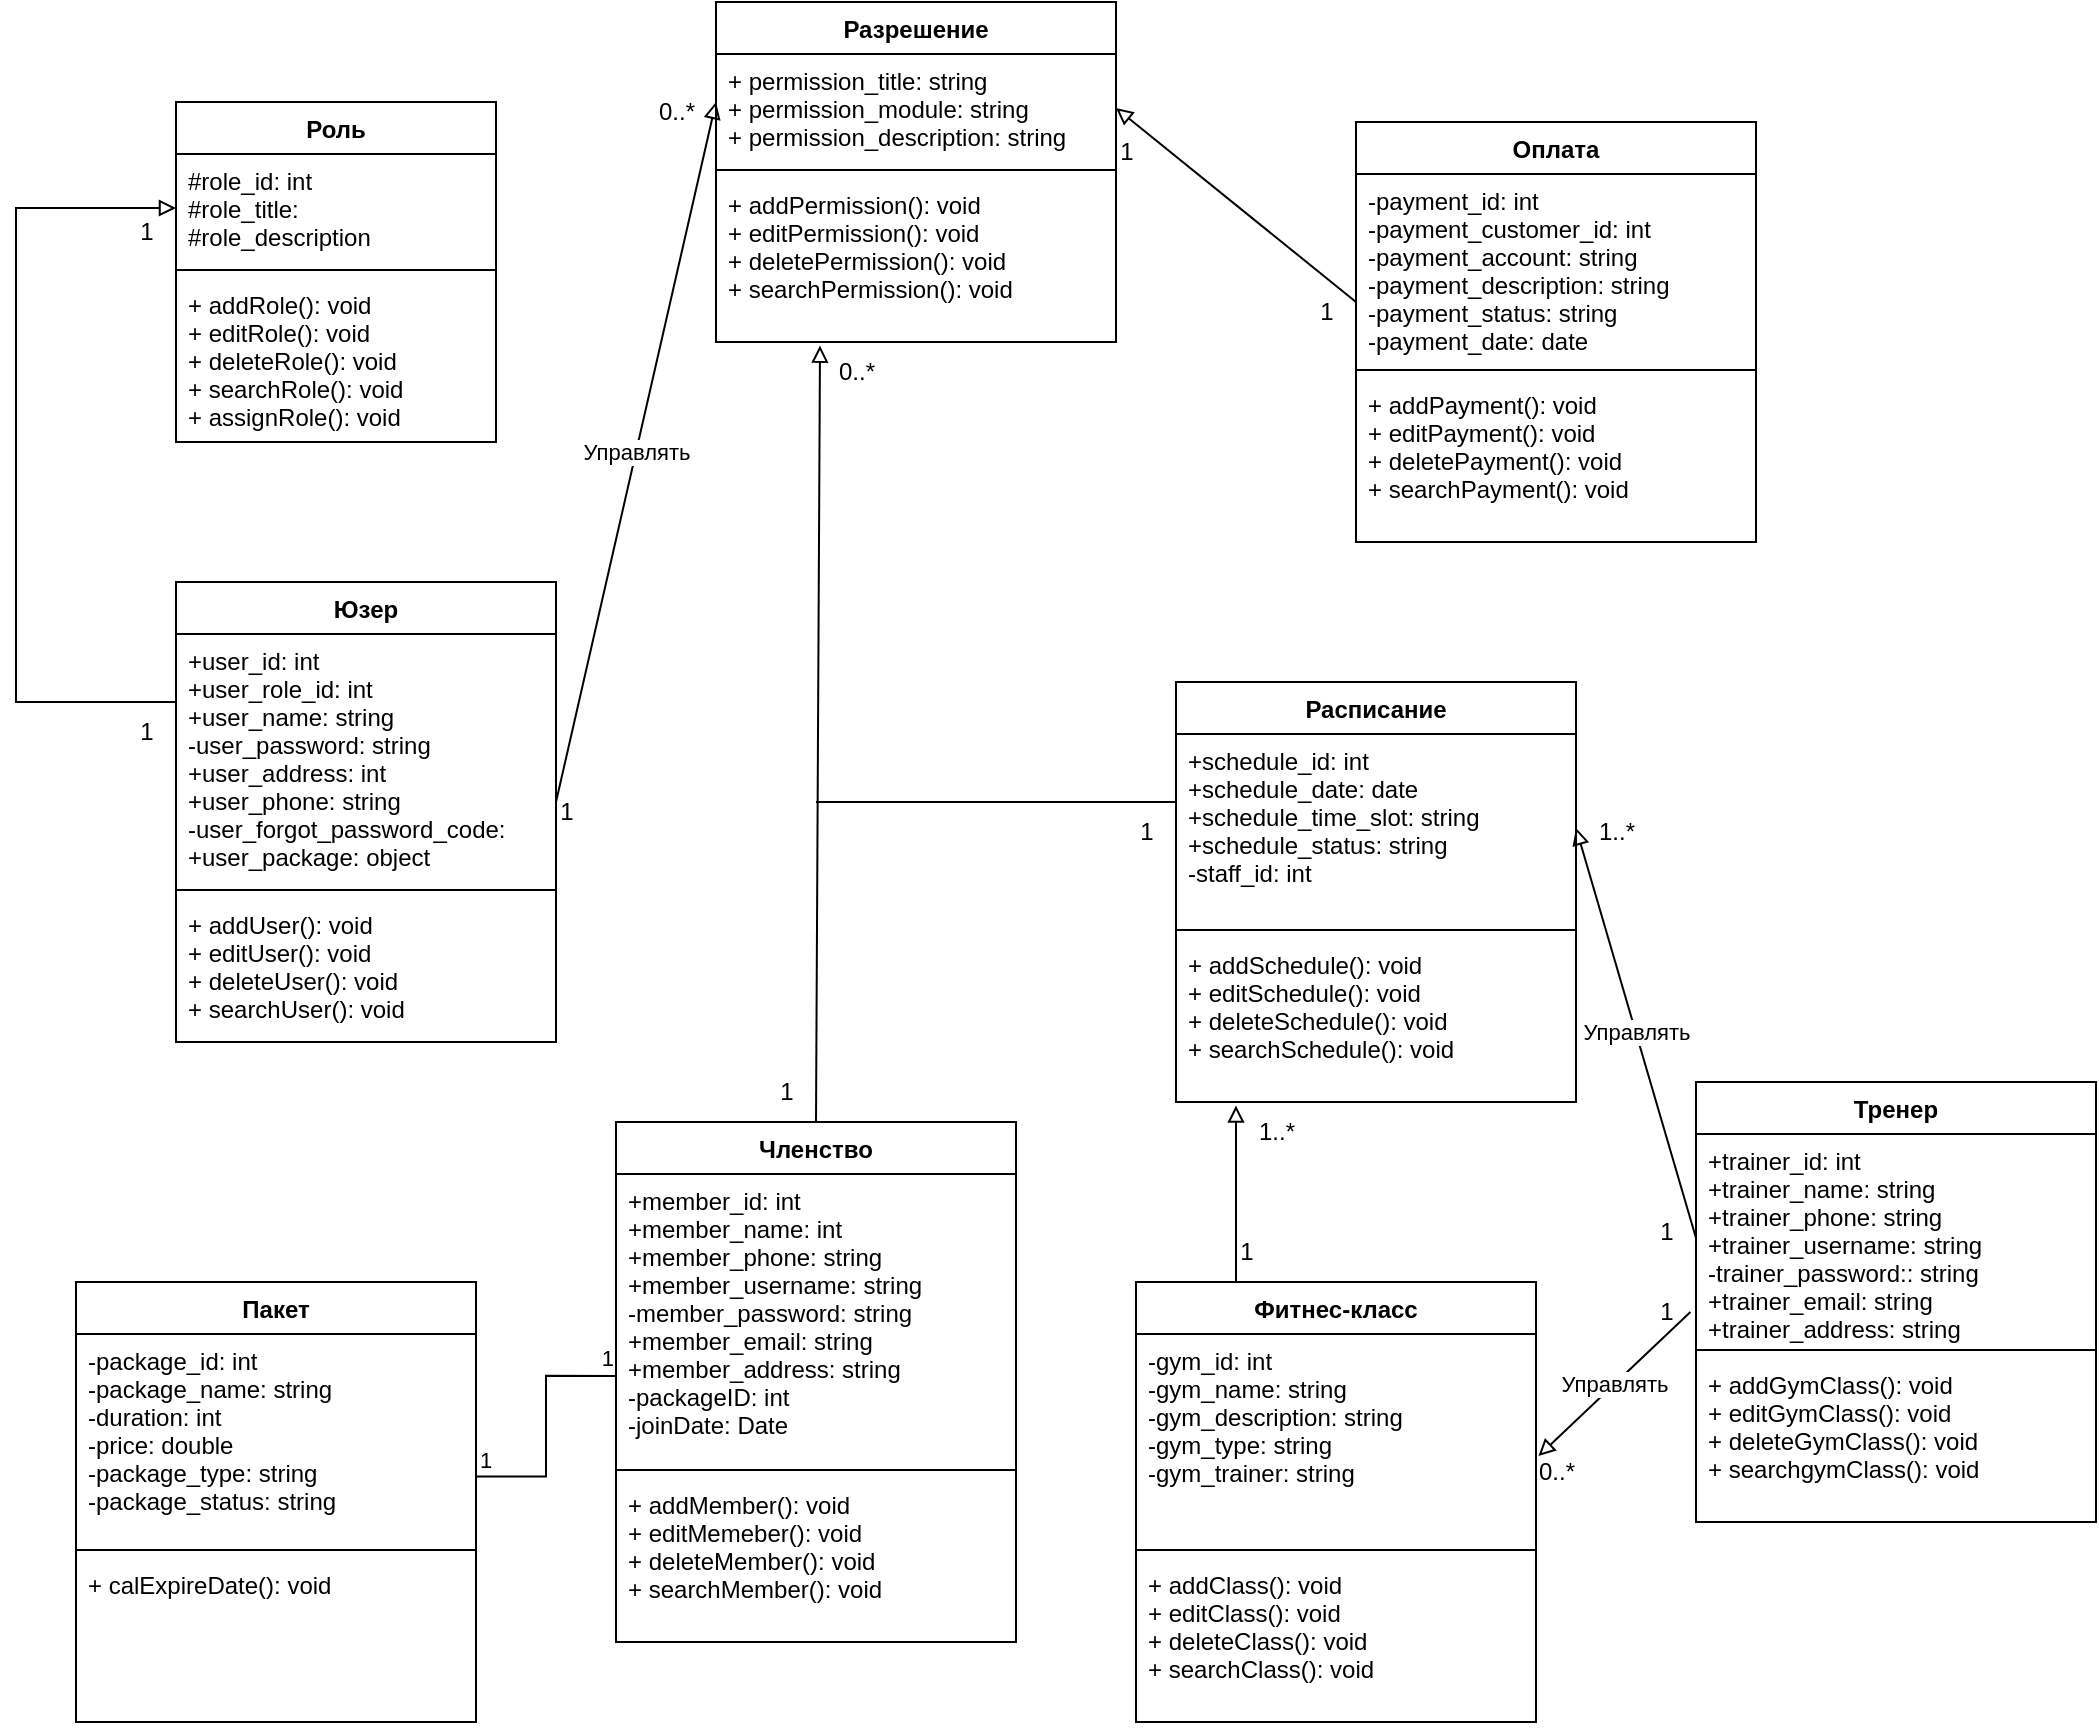 <mxfile version="20.6.0" type="github">
  <diagram id="WYeUHidmFiiZNaIuLNMJ" name="Trang-1">
    <mxGraphModel dx="1221" dy="726" grid="1" gridSize="10" guides="1" tooltips="1" connect="1" arrows="1" fold="1" page="1" pageScale="1" pageWidth="1200" pageHeight="1000" math="0" shadow="0">
      <root>
        <mxCell id="0" />
        <mxCell id="1" parent="0" />
        <mxCell id="-pLYyJbbYM-8aUXMgN09-1" value="Роль" style="swimlane;fontStyle=1;align=center;verticalAlign=top;childLayout=stackLayout;horizontal=1;startSize=26;horizontalStack=0;resizeParent=1;resizeParentMax=0;resizeLast=0;collapsible=1;marginBottom=0;" parent="1" vertex="1">
          <mxGeometry x="120" y="100" width="160" height="170" as="geometry" />
        </mxCell>
        <mxCell id="-pLYyJbbYM-8aUXMgN09-2" value="#role_id: int&#xa;#role_title:&#xa;#role_description&#xa;" style="text;strokeColor=none;fillColor=none;align=left;verticalAlign=top;spacingLeft=4;spacingRight=4;overflow=hidden;rotatable=0;points=[[0,0.5],[1,0.5]];portConstraint=eastwest;" parent="-pLYyJbbYM-8aUXMgN09-1" vertex="1">
          <mxGeometry y="26" width="160" height="54" as="geometry" />
        </mxCell>
        <mxCell id="-pLYyJbbYM-8aUXMgN09-3" value="" style="line;strokeWidth=1;fillColor=none;align=left;verticalAlign=middle;spacingTop=-1;spacingLeft=3;spacingRight=3;rotatable=0;labelPosition=right;points=[];portConstraint=eastwest;strokeColor=inherit;" parent="-pLYyJbbYM-8aUXMgN09-1" vertex="1">
          <mxGeometry y="80" width="160" height="8" as="geometry" />
        </mxCell>
        <mxCell id="-pLYyJbbYM-8aUXMgN09-4" value="+ addRole(): void&#xa;+ editRole(): void&#xa;+ deleteRole(): void&#xa;+ searchRole(): void&#xa;+ assignRole(): void" style="text;strokeColor=none;fillColor=none;align=left;verticalAlign=top;spacingLeft=4;spacingRight=4;overflow=hidden;rotatable=0;points=[[0,0.5],[1,0.5]];portConstraint=eastwest;" parent="-pLYyJbbYM-8aUXMgN09-1" vertex="1">
          <mxGeometry y="88" width="160" height="82" as="geometry" />
        </mxCell>
        <mxCell id="-pLYyJbbYM-8aUXMgN09-5" value="Разрешение" style="swimlane;fontStyle=1;align=center;verticalAlign=top;childLayout=stackLayout;horizontal=1;startSize=26;horizontalStack=0;resizeParent=1;resizeParentMax=0;resizeLast=0;collapsible=1;marginBottom=0;" parent="1" vertex="1">
          <mxGeometry x="390" y="50" width="200" height="170" as="geometry" />
        </mxCell>
        <mxCell id="-pLYyJbbYM-8aUXMgN09-6" value="+ permission_title: string&#xa;+ permission_module: string&#xa;+ permission_description: string&#xa;" style="text;strokeColor=none;fillColor=none;align=left;verticalAlign=top;spacingLeft=4;spacingRight=4;overflow=hidden;rotatable=0;points=[[0,0.5],[1,0.5]];portConstraint=eastwest;" parent="-pLYyJbbYM-8aUXMgN09-5" vertex="1">
          <mxGeometry y="26" width="200" height="54" as="geometry" />
        </mxCell>
        <mxCell id="-pLYyJbbYM-8aUXMgN09-7" value="" style="line;strokeWidth=1;fillColor=none;align=left;verticalAlign=middle;spacingTop=-1;spacingLeft=3;spacingRight=3;rotatable=0;labelPosition=right;points=[];portConstraint=eastwest;strokeColor=inherit;" parent="-pLYyJbbYM-8aUXMgN09-5" vertex="1">
          <mxGeometry y="80" width="200" height="8" as="geometry" />
        </mxCell>
        <mxCell id="-pLYyJbbYM-8aUXMgN09-8" value="+ addPermission(): void&#xa;+ editPermission(): void&#xa;+ deletePermission(): void&#xa;+ searchPermission(): void" style="text;strokeColor=none;fillColor=none;align=left;verticalAlign=top;spacingLeft=4;spacingRight=4;overflow=hidden;rotatable=0;points=[[0,0.5],[1,0.5]];portConstraint=eastwest;" parent="-pLYyJbbYM-8aUXMgN09-5" vertex="1">
          <mxGeometry y="88" width="200" height="82" as="geometry" />
        </mxCell>
        <mxCell id="-pLYyJbbYM-8aUXMgN09-11" value="Управлять" style="endArrow=block;endFill=0;html=1;rounded=0;entryX=0;entryY=0.5;entryDx=0;entryDy=0;" parent="1" edge="1">
          <mxGeometry width="160" relative="1" as="geometry">
            <mxPoint x="310" y="450" as="sourcePoint" />
            <mxPoint x="390" y="100" as="targetPoint" />
            <Array as="points" />
          </mxGeometry>
        </mxCell>
        <mxCell id="-pLYyJbbYM-8aUXMgN09-13" value="Юзер" style="swimlane;fontStyle=1;align=center;verticalAlign=top;childLayout=stackLayout;horizontal=1;startSize=26;horizontalStack=0;resizeParent=1;resizeParentMax=0;resizeLast=0;collapsible=1;marginBottom=0;" parent="1" vertex="1">
          <mxGeometry x="120" y="340" width="190" height="230" as="geometry" />
        </mxCell>
        <mxCell id="-pLYyJbbYM-8aUXMgN09-14" value="+user_id: int&#xa;+user_role_id: int&#xa;+user_name: string&#xa;-user_password: string&#xa;+user_address: int&#xa;+user_phone: string&#xa;-user_forgot_password_code: &#xa;+user_package: object&#xa;" style="text;strokeColor=none;fillColor=none;align=left;verticalAlign=top;spacingLeft=4;spacingRight=4;overflow=hidden;rotatable=0;points=[[0,0.5],[1,0.5]];portConstraint=eastwest;" parent="-pLYyJbbYM-8aUXMgN09-13" vertex="1">
          <mxGeometry y="26" width="190" height="124" as="geometry" />
        </mxCell>
        <mxCell id="-pLYyJbbYM-8aUXMgN09-12" value="" style="endArrow=block;endFill=0;html=1;rounded=0;exitX=1;exitY=0.5;exitDx=0;exitDy=0;entryX=0;entryY=0.5;entryDx=0;entryDy=0;" parent="-pLYyJbbYM-8aUXMgN09-13" target="-pLYyJbbYM-8aUXMgN09-2" edge="1">
          <mxGeometry width="160" relative="1" as="geometry">
            <mxPoint y="60" as="sourcePoint" />
            <mxPoint x="100" y="-70" as="targetPoint" />
            <Array as="points">
              <mxPoint x="-80" y="60" />
              <mxPoint x="-80" y="-187" />
            </Array>
          </mxGeometry>
        </mxCell>
        <mxCell id="-pLYyJbbYM-8aUXMgN09-15" value="" style="line;strokeWidth=1;fillColor=none;align=left;verticalAlign=middle;spacingTop=-1;spacingLeft=3;spacingRight=3;rotatable=0;labelPosition=right;points=[];portConstraint=eastwest;strokeColor=inherit;" parent="-pLYyJbbYM-8aUXMgN09-13" vertex="1">
          <mxGeometry y="150" width="190" height="8" as="geometry" />
        </mxCell>
        <mxCell id="-pLYyJbbYM-8aUXMgN09-16" value="+ addUser(): void&#xa;+ editUser(): void&#xa;+ deleteUser(): void&#xa;+ searchUser(): void" style="text;strokeColor=none;fillColor=none;align=left;verticalAlign=top;spacingLeft=4;spacingRight=4;overflow=hidden;rotatable=0;points=[[0,0.5],[1,0.5]];portConstraint=eastwest;" parent="-pLYyJbbYM-8aUXMgN09-13" vertex="1">
          <mxGeometry y="158" width="190" height="72" as="geometry" />
        </mxCell>
        <mxCell id="NXQbgoOT6J30_Qj2V6Mh-7" value="Членство" style="swimlane;fontStyle=1;align=center;verticalAlign=top;childLayout=stackLayout;horizontal=1;startSize=26;horizontalStack=0;resizeParent=1;resizeParentMax=0;resizeLast=0;collapsible=1;marginBottom=0;" vertex="1" parent="1">
          <mxGeometry x="340" y="610" width="200" height="260" as="geometry" />
        </mxCell>
        <mxCell id="NXQbgoOT6J30_Qj2V6Mh-8" value="+member_id: int&#xa;+member_name: int&#xa;+member_phone: string&#xa;+member_username: string&#xa;-member_password: string&#xa;+member_email: string&#xa;+member_address: string &#xa;-packageID: int&#xa;-joinDate: Date" style="text;strokeColor=none;fillColor=none;align=left;verticalAlign=top;spacingLeft=4;spacingRight=4;overflow=hidden;rotatable=0;points=[[0,0.5],[1,0.5]];portConstraint=eastwest;" vertex="1" parent="NXQbgoOT6J30_Qj2V6Mh-7">
          <mxGeometry y="26" width="200" height="144" as="geometry" />
        </mxCell>
        <mxCell id="NXQbgoOT6J30_Qj2V6Mh-9" value="" style="line;strokeWidth=1;fillColor=none;align=left;verticalAlign=middle;spacingTop=-1;spacingLeft=3;spacingRight=3;rotatable=0;labelPosition=right;points=[];portConstraint=eastwest;strokeColor=inherit;" vertex="1" parent="NXQbgoOT6J30_Qj2V6Mh-7">
          <mxGeometry y="170" width="200" height="8" as="geometry" />
        </mxCell>
        <mxCell id="NXQbgoOT6J30_Qj2V6Mh-10" value="+ addMember(): void&#xa;+ editMemeber(): void&#xa;+ deleteMember(): void&#xa;+ searchMember(): void" style="text;strokeColor=none;fillColor=none;align=left;verticalAlign=top;spacingLeft=4;spacingRight=4;overflow=hidden;rotatable=0;points=[[0,0.5],[1,0.5]];portConstraint=eastwest;" vertex="1" parent="NXQbgoOT6J30_Qj2V6Mh-7">
          <mxGeometry y="178" width="200" height="82" as="geometry" />
        </mxCell>
        <mxCell id="NXQbgoOT6J30_Qj2V6Mh-12" value="Пакет" style="swimlane;fontStyle=1;align=center;verticalAlign=top;childLayout=stackLayout;horizontal=1;startSize=26;horizontalStack=0;resizeParent=1;resizeParentMax=0;resizeLast=0;collapsible=1;marginBottom=0;" vertex="1" parent="1">
          <mxGeometry x="70" y="690" width="200" height="220" as="geometry" />
        </mxCell>
        <mxCell id="NXQbgoOT6J30_Qj2V6Mh-13" value="-package_id: int&#xa;-package_name: string&#xa;-duration: int&#xa;-price: double&#xa;-package_type: string&#xa;-package_status: string" style="text;strokeColor=none;fillColor=none;align=left;verticalAlign=top;spacingLeft=4;spacingRight=4;overflow=hidden;rotatable=0;points=[[0,0.5],[1,0.5]];portConstraint=eastwest;" vertex="1" parent="NXQbgoOT6J30_Qj2V6Mh-12">
          <mxGeometry y="26" width="200" height="104" as="geometry" />
        </mxCell>
        <mxCell id="NXQbgoOT6J30_Qj2V6Mh-14" value="" style="line;strokeWidth=1;fillColor=none;align=left;verticalAlign=middle;spacingTop=-1;spacingLeft=3;spacingRight=3;rotatable=0;labelPosition=right;points=[];portConstraint=eastwest;strokeColor=inherit;" vertex="1" parent="NXQbgoOT6J30_Qj2V6Mh-12">
          <mxGeometry y="130" width="200" height="8" as="geometry" />
        </mxCell>
        <mxCell id="NXQbgoOT6J30_Qj2V6Mh-15" value="+ calExpireDate(): void" style="text;strokeColor=none;fillColor=none;align=left;verticalAlign=top;spacingLeft=4;spacingRight=4;overflow=hidden;rotatable=0;points=[[0,0.5],[1,0.5]];portConstraint=eastwest;" vertex="1" parent="NXQbgoOT6J30_Qj2V6Mh-12">
          <mxGeometry y="138" width="200" height="82" as="geometry" />
        </mxCell>
        <mxCell id="NXQbgoOT6J30_Qj2V6Mh-17" value="" style="endArrow=none;html=1;edgeStyle=orthogonalEdgeStyle;rounded=0;exitX=1;exitY=0.685;exitDx=0;exitDy=0;exitPerimeter=0;entryX=-0.002;entryY=0.701;entryDx=0;entryDy=0;entryPerimeter=0;" edge="1" parent="1" source="NXQbgoOT6J30_Qj2V6Mh-13" target="NXQbgoOT6J30_Qj2V6Mh-8">
          <mxGeometry relative="1" as="geometry">
            <mxPoint x="300" y="750" as="sourcePoint" />
            <mxPoint x="460" y="750" as="targetPoint" />
          </mxGeometry>
        </mxCell>
        <mxCell id="NXQbgoOT6J30_Qj2V6Mh-18" value="1" style="edgeLabel;resizable=0;html=1;align=left;verticalAlign=bottom;" connectable="0" vertex="1" parent="NXQbgoOT6J30_Qj2V6Mh-17">
          <mxGeometry x="-1" relative="1" as="geometry" />
        </mxCell>
        <mxCell id="NXQbgoOT6J30_Qj2V6Mh-19" value="1" style="edgeLabel;resizable=0;html=1;align=right;verticalAlign=bottom;" connectable="0" vertex="1" parent="NXQbgoOT6J30_Qj2V6Mh-17">
          <mxGeometry x="1" relative="1" as="geometry" />
        </mxCell>
        <mxCell id="NXQbgoOT6J30_Qj2V6Mh-20" value="" style="endArrow=block;endFill=0;html=1;rounded=0;exitX=0.5;exitY=0;exitDx=0;exitDy=0;entryX=0.26;entryY=1.022;entryDx=0;entryDy=0;entryPerimeter=0;" edge="1" parent="1" source="NXQbgoOT6J30_Qj2V6Mh-7" target="-pLYyJbbYM-8aUXMgN09-8">
          <mxGeometry width="160" relative="1" as="geometry">
            <mxPoint x="360" y="450" as="sourcePoint" />
            <mxPoint x="520" y="450" as="targetPoint" />
          </mxGeometry>
        </mxCell>
        <mxCell id="NXQbgoOT6J30_Qj2V6Mh-21" value="Расписание" style="swimlane;fontStyle=1;align=center;verticalAlign=top;childLayout=stackLayout;horizontal=1;startSize=26;horizontalStack=0;resizeParent=1;resizeParentMax=0;resizeLast=0;collapsible=1;marginBottom=0;" vertex="1" parent="1">
          <mxGeometry x="620" y="390" width="200" height="210" as="geometry" />
        </mxCell>
        <mxCell id="NXQbgoOT6J30_Qj2V6Mh-22" value="+schedule_id: int&#xa;+schedule_date: date&#xa;+schedule_time_slot: string&#xa;+schedule_status: string&#xa;-staff_id: int" style="text;strokeColor=none;fillColor=none;align=left;verticalAlign=top;spacingLeft=4;spacingRight=4;overflow=hidden;rotatable=0;points=[[0,0.5],[1,0.5]];portConstraint=eastwest;" vertex="1" parent="NXQbgoOT6J30_Qj2V6Mh-21">
          <mxGeometry y="26" width="200" height="94" as="geometry" />
        </mxCell>
        <mxCell id="NXQbgoOT6J30_Qj2V6Mh-23" value="" style="line;strokeWidth=1;fillColor=none;align=left;verticalAlign=middle;spacingTop=-1;spacingLeft=3;spacingRight=3;rotatable=0;labelPosition=right;points=[];portConstraint=eastwest;strokeColor=inherit;" vertex="1" parent="NXQbgoOT6J30_Qj2V6Mh-21">
          <mxGeometry y="120" width="200" height="8" as="geometry" />
        </mxCell>
        <mxCell id="NXQbgoOT6J30_Qj2V6Mh-24" value="+ addSchedule(): void&#xa;+ editSchedule(): void&#xa;+ deleteSchedule(): void&#xa;+ searchSchedule(): void" style="text;strokeColor=none;fillColor=none;align=left;verticalAlign=top;spacingLeft=4;spacingRight=4;overflow=hidden;rotatable=0;points=[[0,0.5],[1,0.5]];portConstraint=eastwest;" vertex="1" parent="NXQbgoOT6J30_Qj2V6Mh-21">
          <mxGeometry y="128" width="200" height="82" as="geometry" />
        </mxCell>
        <mxCell id="NXQbgoOT6J30_Qj2V6Mh-27" value="" style="endArrow=none;html=1;edgeStyle=orthogonalEdgeStyle;rounded=0;" edge="1" parent="1">
          <mxGeometry relative="1" as="geometry">
            <mxPoint x="440" y="450" as="sourcePoint" />
            <mxPoint x="620" y="450" as="targetPoint" />
          </mxGeometry>
        </mxCell>
        <mxCell id="NXQbgoOT6J30_Qj2V6Mh-30" value="Фитнес-класс" style="swimlane;fontStyle=1;align=center;verticalAlign=top;childLayout=stackLayout;horizontal=1;startSize=26;horizontalStack=0;resizeParent=1;resizeParentMax=0;resizeLast=0;collapsible=1;marginBottom=0;" vertex="1" parent="1">
          <mxGeometry x="600" y="690" width="200" height="220" as="geometry" />
        </mxCell>
        <mxCell id="NXQbgoOT6J30_Qj2V6Mh-31" value="-gym_id: int&#xa;-gym_name: string&#xa;-gym_description: string&#xa;-gym_type: string&#xa;-gym_trainer: string" style="text;strokeColor=none;fillColor=none;align=left;verticalAlign=top;spacingLeft=4;spacingRight=4;overflow=hidden;rotatable=0;points=[[0,0.5],[1,0.5]];portConstraint=eastwest;" vertex="1" parent="NXQbgoOT6J30_Qj2V6Mh-30">
          <mxGeometry y="26" width="200" height="104" as="geometry" />
        </mxCell>
        <mxCell id="NXQbgoOT6J30_Qj2V6Mh-32" value="" style="line;strokeWidth=1;fillColor=none;align=left;verticalAlign=middle;spacingTop=-1;spacingLeft=3;spacingRight=3;rotatable=0;labelPosition=right;points=[];portConstraint=eastwest;strokeColor=inherit;" vertex="1" parent="NXQbgoOT6J30_Qj2V6Mh-30">
          <mxGeometry y="130" width="200" height="8" as="geometry" />
        </mxCell>
        <mxCell id="NXQbgoOT6J30_Qj2V6Mh-33" value="+ addClass(): void&#xa;+ editClass(): void&#xa;+ deleteClass(): void&#xa;+ searchClass(): void" style="text;strokeColor=none;fillColor=none;align=left;verticalAlign=top;spacingLeft=4;spacingRight=4;overflow=hidden;rotatable=0;points=[[0,0.5],[1,0.5]];portConstraint=eastwest;" vertex="1" parent="NXQbgoOT6J30_Qj2V6Mh-30">
          <mxGeometry y="138" width="200" height="82" as="geometry" />
        </mxCell>
        <mxCell id="NXQbgoOT6J30_Qj2V6Mh-34" value="" style="endArrow=block;endFill=0;html=1;rounded=0;exitX=0.25;exitY=0;exitDx=0;exitDy=0;entryX=0.15;entryY=1.022;entryDx=0;entryDy=0;entryPerimeter=0;" edge="1" parent="1" source="NXQbgoOT6J30_Qj2V6Mh-30" target="NXQbgoOT6J30_Qj2V6Mh-24">
          <mxGeometry width="160" relative="1" as="geometry">
            <mxPoint x="490" y="550" as="sourcePoint" />
            <mxPoint x="650" y="550" as="targetPoint" />
          </mxGeometry>
        </mxCell>
        <mxCell id="NXQbgoOT6J30_Qj2V6Mh-35" value="Оплата" style="swimlane;fontStyle=1;align=center;verticalAlign=top;childLayout=stackLayout;horizontal=1;startSize=26;horizontalStack=0;resizeParent=1;resizeParentMax=0;resizeLast=0;collapsible=1;marginBottom=0;" vertex="1" parent="1">
          <mxGeometry x="710" y="110" width="200" height="210" as="geometry" />
        </mxCell>
        <mxCell id="NXQbgoOT6J30_Qj2V6Mh-36" value="-payment_id: int&#xa;-payment_customer_id: int&#xa;-payment_account: string&#xa;-payment_description: string&#xa;-payment_status: string&#xa;-payment_date: date" style="text;strokeColor=none;fillColor=none;align=left;verticalAlign=top;spacingLeft=4;spacingRight=4;overflow=hidden;rotatable=0;points=[[0,0.5],[1,0.5]];portConstraint=eastwest;" vertex="1" parent="NXQbgoOT6J30_Qj2V6Mh-35">
          <mxGeometry y="26" width="200" height="94" as="geometry" />
        </mxCell>
        <mxCell id="NXQbgoOT6J30_Qj2V6Mh-37" value="" style="line;strokeWidth=1;fillColor=none;align=left;verticalAlign=middle;spacingTop=-1;spacingLeft=3;spacingRight=3;rotatable=0;labelPosition=right;points=[];portConstraint=eastwest;strokeColor=inherit;" vertex="1" parent="NXQbgoOT6J30_Qj2V6Mh-35">
          <mxGeometry y="120" width="200" height="8" as="geometry" />
        </mxCell>
        <mxCell id="NXQbgoOT6J30_Qj2V6Mh-38" value="+ addPayment(): void&#xa;+ editPayment(): void&#xa;+ deletePayment(): void&#xa;+ searchPayment(): void" style="text;strokeColor=none;fillColor=none;align=left;verticalAlign=top;spacingLeft=4;spacingRight=4;overflow=hidden;rotatable=0;points=[[0,0.5],[1,0.5]];portConstraint=eastwest;" vertex="1" parent="NXQbgoOT6J30_Qj2V6Mh-35">
          <mxGeometry y="128" width="200" height="82" as="geometry" />
        </mxCell>
        <mxCell id="NXQbgoOT6J30_Qj2V6Mh-39" value="" style="endArrow=block;endFill=0;html=1;rounded=0;entryX=1;entryY=0.5;entryDx=0;entryDy=0;" edge="1" parent="1" target="-pLYyJbbYM-8aUXMgN09-6">
          <mxGeometry width="160" relative="1" as="geometry">
            <mxPoint x="710" y="200" as="sourcePoint" />
            <mxPoint x="640" y="350" as="targetPoint" />
          </mxGeometry>
        </mxCell>
        <mxCell id="NXQbgoOT6J30_Qj2V6Mh-40" value="Тренер" style="swimlane;fontStyle=1;align=center;verticalAlign=top;childLayout=stackLayout;horizontal=1;startSize=26;horizontalStack=0;resizeParent=1;resizeParentMax=0;resizeLast=0;collapsible=1;marginBottom=0;" vertex="1" parent="1">
          <mxGeometry x="880" y="590" width="200" height="220" as="geometry" />
        </mxCell>
        <mxCell id="NXQbgoOT6J30_Qj2V6Mh-41" value="+trainer_id: int&#xa;+trainer_name: string&#xa;+trainer_phone: string&#xa;+trainer_username: string&#xa;-trainer_password:: string&#xa;+trainer_email: string&#xa;+trainer_address: string" style="text;strokeColor=none;fillColor=none;align=left;verticalAlign=top;spacingLeft=4;spacingRight=4;overflow=hidden;rotatable=0;points=[[0,0.5],[1,0.5]];portConstraint=eastwest;" vertex="1" parent="NXQbgoOT6J30_Qj2V6Mh-40">
          <mxGeometry y="26" width="200" height="104" as="geometry" />
        </mxCell>
        <mxCell id="NXQbgoOT6J30_Qj2V6Mh-42" value="" style="line;strokeWidth=1;fillColor=none;align=left;verticalAlign=middle;spacingTop=-1;spacingLeft=3;spacingRight=3;rotatable=0;labelPosition=right;points=[];portConstraint=eastwest;strokeColor=inherit;" vertex="1" parent="NXQbgoOT6J30_Qj2V6Mh-40">
          <mxGeometry y="130" width="200" height="8" as="geometry" />
        </mxCell>
        <mxCell id="NXQbgoOT6J30_Qj2V6Mh-43" value="+ addGymClass(): void&#xa;+ editGymClass(): void&#xa;+ deleteGymClass(): void&#xa;+ searchgymClass(): void" style="text;strokeColor=none;fillColor=none;align=left;verticalAlign=top;spacingLeft=4;spacingRight=4;overflow=hidden;rotatable=0;points=[[0,0.5],[1,0.5]];portConstraint=eastwest;" vertex="1" parent="NXQbgoOT6J30_Qj2V6Mh-40">
          <mxGeometry y="138" width="200" height="82" as="geometry" />
        </mxCell>
        <mxCell id="NXQbgoOT6J30_Qj2V6Mh-44" value="Управлять" style="endArrow=block;endFill=0;html=1;rounded=0;exitX=0;exitY=0.5;exitDx=0;exitDy=0;entryX=1;entryY=0.5;entryDx=0;entryDy=0;" edge="1" parent="1" source="NXQbgoOT6J30_Qj2V6Mh-41" target="NXQbgoOT6J30_Qj2V6Mh-22">
          <mxGeometry width="160" relative="1" as="geometry">
            <mxPoint x="470" y="650" as="sourcePoint" />
            <mxPoint x="630" y="650" as="targetPoint" />
          </mxGeometry>
        </mxCell>
        <mxCell id="NXQbgoOT6J30_Qj2V6Mh-45" value="Управлять" style="endArrow=block;endFill=0;html=1;rounded=0;exitX=-0.014;exitY=0.856;exitDx=0;exitDy=0;exitPerimeter=0;entryX=1.006;entryY=0.587;entryDx=0;entryDy=0;entryPerimeter=0;" edge="1" parent="1" source="NXQbgoOT6J30_Qj2V6Mh-41" target="NXQbgoOT6J30_Qj2V6Mh-31">
          <mxGeometry width="160" relative="1" as="geometry">
            <mxPoint x="470" y="650" as="sourcePoint" />
            <mxPoint x="630" y="650" as="targetPoint" />
          </mxGeometry>
        </mxCell>
        <mxCell id="NXQbgoOT6J30_Qj2V6Mh-46" value="1" style="text;html=1;resizable=0;autosize=1;align=center;verticalAlign=middle;points=[];fillColor=none;strokeColor=none;rounded=0;" vertex="1" parent="1">
          <mxGeometry x="850" y="690" width="30" height="30" as="geometry" />
        </mxCell>
        <mxCell id="NXQbgoOT6J30_Qj2V6Mh-47" value="0..*" style="text;html=1;resizable=0;autosize=1;align=center;verticalAlign=middle;points=[];fillColor=none;strokeColor=none;rounded=0;" vertex="1" parent="1">
          <mxGeometry x="790" y="770" width="40" height="30" as="geometry" />
        </mxCell>
        <mxCell id="NXQbgoOT6J30_Qj2V6Mh-48" value="1" style="text;html=1;resizable=0;autosize=1;align=center;verticalAlign=middle;points=[];fillColor=none;strokeColor=none;rounded=0;" vertex="1" parent="1">
          <mxGeometry x="850" y="650" width="30" height="30" as="geometry" />
        </mxCell>
        <mxCell id="NXQbgoOT6J30_Qj2V6Mh-49" value="1..*" style="text;html=1;resizable=0;autosize=1;align=center;verticalAlign=middle;points=[];fillColor=none;strokeColor=none;rounded=0;" vertex="1" parent="1">
          <mxGeometry x="820" y="450" width="40" height="30" as="geometry" />
        </mxCell>
        <mxCell id="NXQbgoOT6J30_Qj2V6Mh-50" value="1" style="text;html=1;resizable=0;autosize=1;align=center;verticalAlign=middle;points=[];fillColor=none;strokeColor=none;rounded=0;" vertex="1" parent="1">
          <mxGeometry x="640" y="660" width="30" height="30" as="geometry" />
        </mxCell>
        <mxCell id="NXQbgoOT6J30_Qj2V6Mh-51" value="1..*" style="text;html=1;resizable=0;autosize=1;align=center;verticalAlign=middle;points=[];fillColor=none;strokeColor=none;rounded=0;" vertex="1" parent="1">
          <mxGeometry x="650" y="600" width="40" height="30" as="geometry" />
        </mxCell>
        <mxCell id="NXQbgoOT6J30_Qj2V6Mh-52" value="1" style="text;html=1;resizable=0;autosize=1;align=center;verticalAlign=middle;points=[];fillColor=none;strokeColor=none;rounded=0;" vertex="1" parent="1">
          <mxGeometry x="300" y="440" width="30" height="30" as="geometry" />
        </mxCell>
        <mxCell id="NXQbgoOT6J30_Qj2V6Mh-53" value="0..*" style="text;html=1;resizable=0;autosize=1;align=center;verticalAlign=middle;points=[];fillColor=none;strokeColor=none;rounded=0;" vertex="1" parent="1">
          <mxGeometry x="350" y="90" width="40" height="30" as="geometry" />
        </mxCell>
        <mxCell id="NXQbgoOT6J30_Qj2V6Mh-54" value="1" style="text;html=1;resizable=0;autosize=1;align=center;verticalAlign=middle;points=[];fillColor=none;strokeColor=none;rounded=0;" vertex="1" parent="1">
          <mxGeometry x="90" y="400" width="30" height="30" as="geometry" />
        </mxCell>
        <mxCell id="NXQbgoOT6J30_Qj2V6Mh-55" value="1" style="text;html=1;resizable=0;autosize=1;align=center;verticalAlign=middle;points=[];fillColor=none;strokeColor=none;rounded=0;" vertex="1" parent="1">
          <mxGeometry x="90" y="150" width="30" height="30" as="geometry" />
        </mxCell>
        <mxCell id="NXQbgoOT6J30_Qj2V6Mh-56" value="1" style="text;html=1;resizable=0;autosize=1;align=center;verticalAlign=middle;points=[];fillColor=none;strokeColor=none;rounded=0;" vertex="1" parent="1">
          <mxGeometry x="410" y="580" width="30" height="30" as="geometry" />
        </mxCell>
        <mxCell id="NXQbgoOT6J30_Qj2V6Mh-57" value="1" style="text;html=1;resizable=0;autosize=1;align=center;verticalAlign=middle;points=[];fillColor=none;strokeColor=none;rounded=0;" vertex="1" parent="1">
          <mxGeometry x="590" y="450" width="30" height="30" as="geometry" />
        </mxCell>
        <mxCell id="NXQbgoOT6J30_Qj2V6Mh-58" value="0..*" style="text;html=1;resizable=0;autosize=1;align=center;verticalAlign=middle;points=[];fillColor=none;strokeColor=none;rounded=0;" vertex="1" parent="1">
          <mxGeometry x="440" y="220" width="40" height="30" as="geometry" />
        </mxCell>
        <mxCell id="NXQbgoOT6J30_Qj2V6Mh-59" value="1" style="text;html=1;resizable=0;autosize=1;align=center;verticalAlign=middle;points=[];fillColor=none;strokeColor=none;rounded=0;" vertex="1" parent="1">
          <mxGeometry x="680" y="190" width="30" height="30" as="geometry" />
        </mxCell>
        <mxCell id="NXQbgoOT6J30_Qj2V6Mh-60" value="1" style="text;html=1;resizable=0;autosize=1;align=center;verticalAlign=middle;points=[];fillColor=none;strokeColor=none;rounded=0;" vertex="1" parent="1">
          <mxGeometry x="580" y="110" width="30" height="30" as="geometry" />
        </mxCell>
      </root>
    </mxGraphModel>
  </diagram>
</mxfile>
